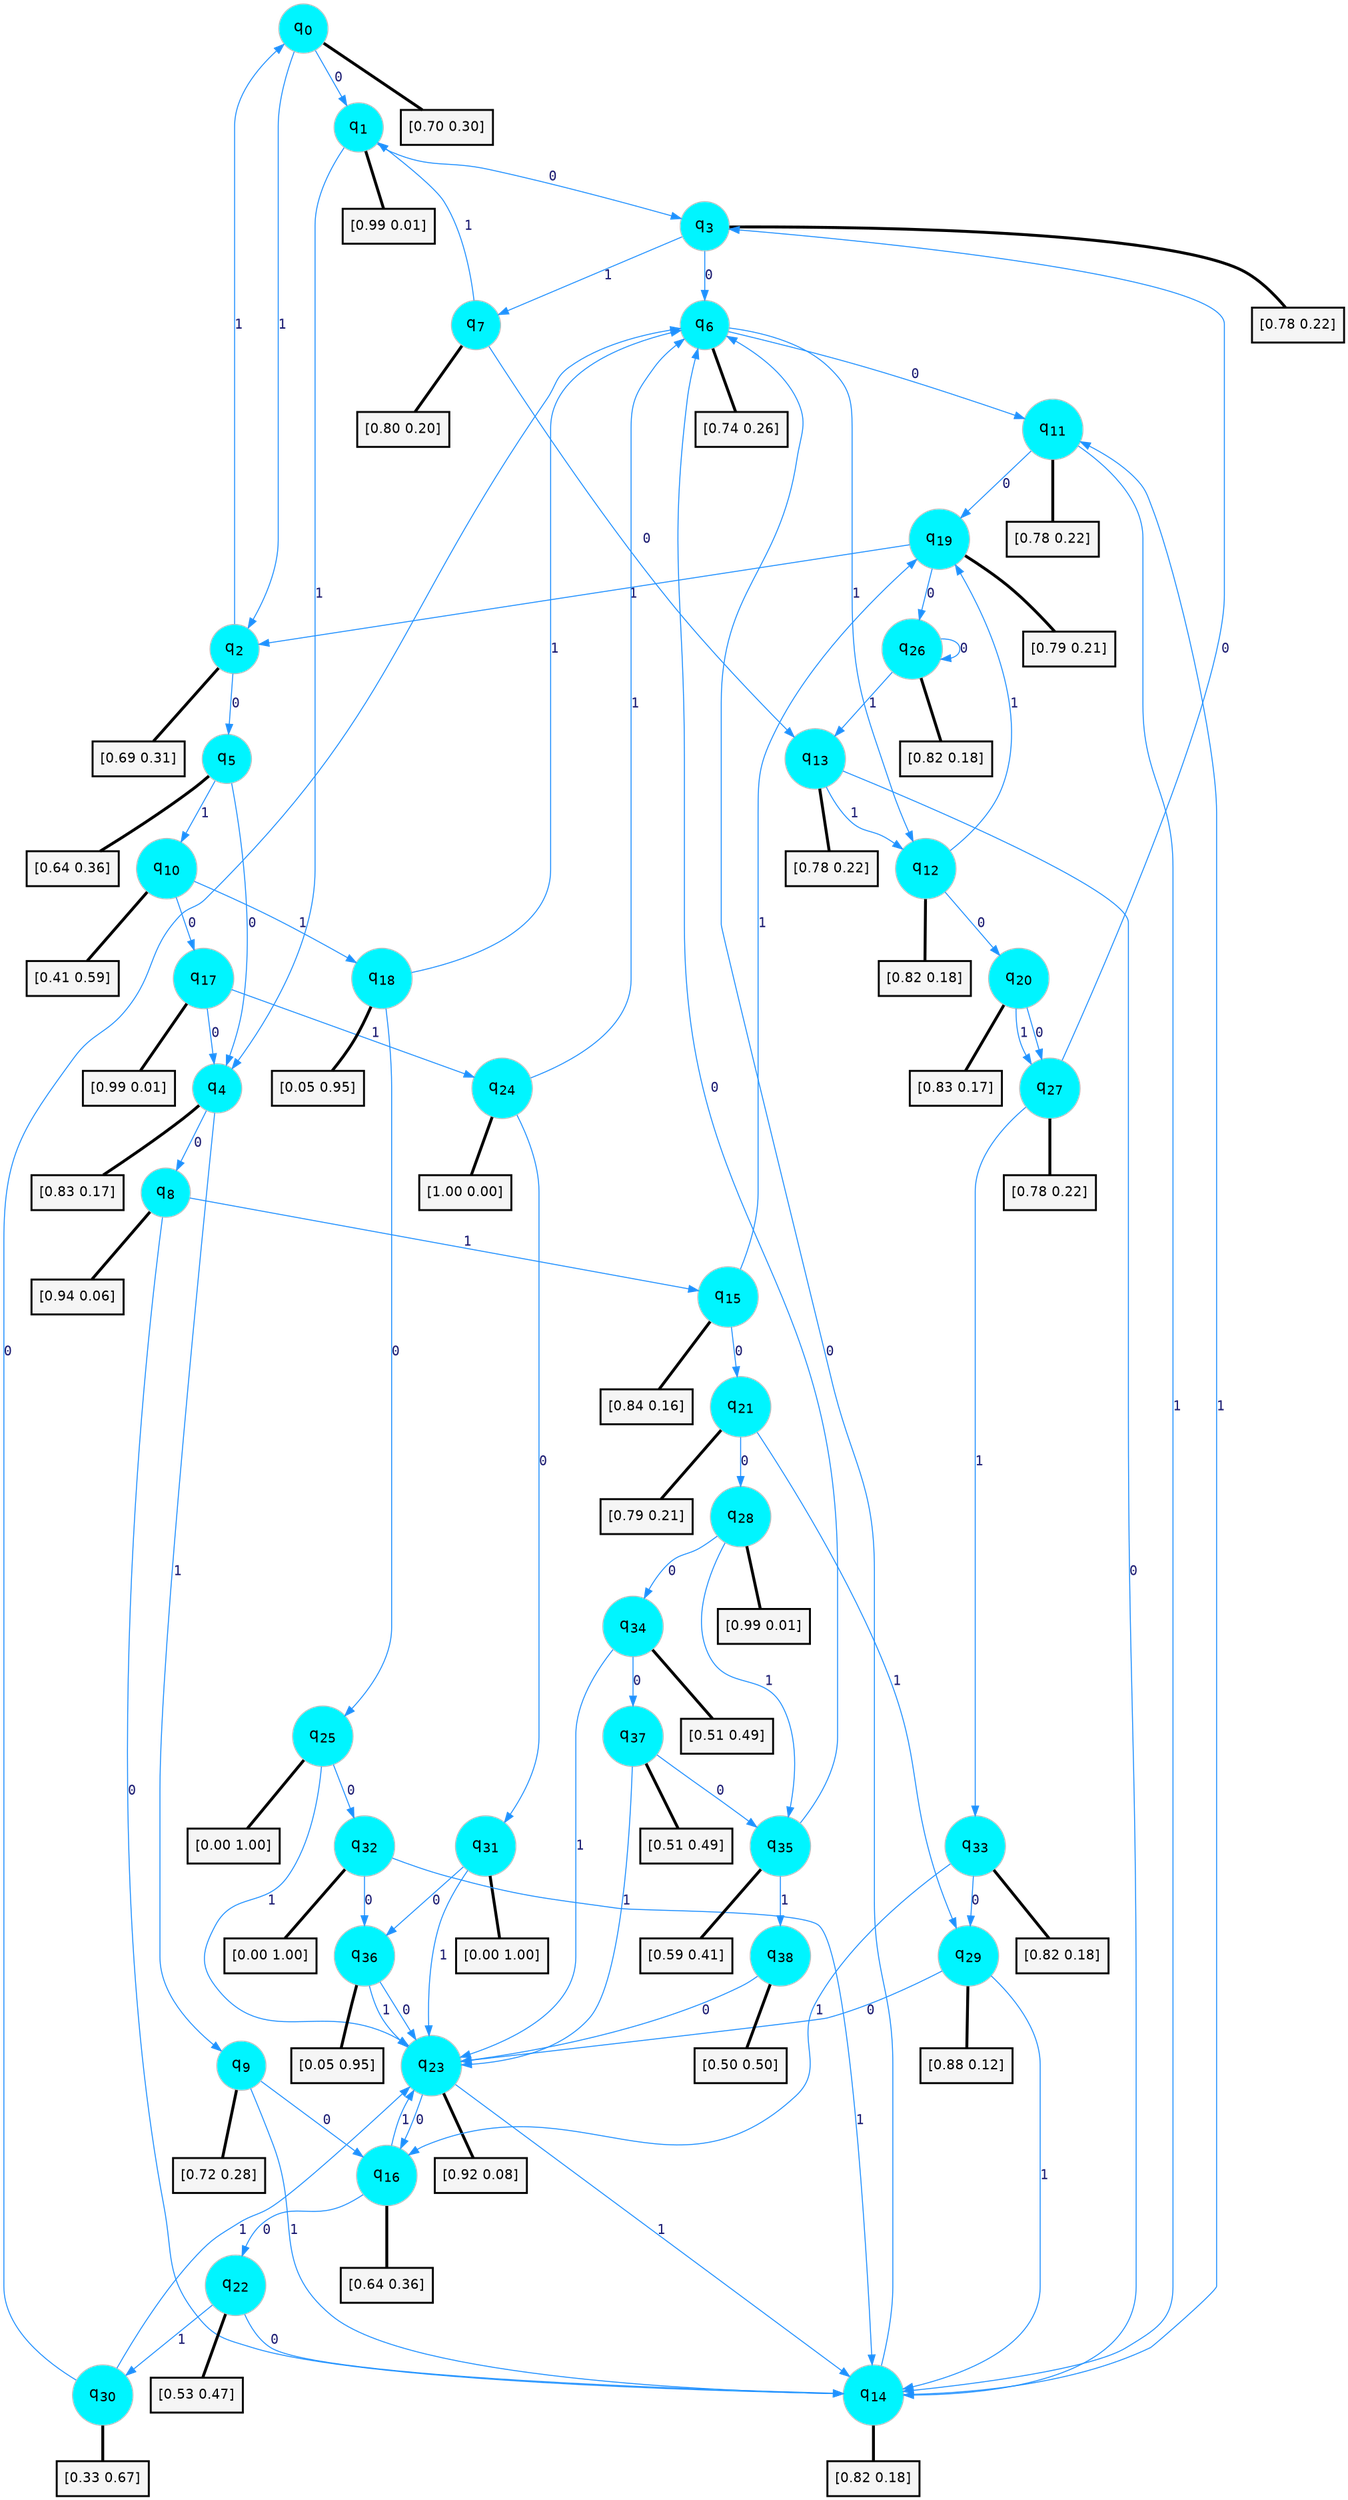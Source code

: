 digraph G {
graph [
bgcolor=transparent, dpi=300, rankdir=TD, size="40,25"];
node [
color=gray, fillcolor=turquoise1, fontcolor=black, fontname=Helvetica, fontsize=16, fontweight=bold, shape=circle, style=filled];
edge [
arrowsize=1, color=dodgerblue1, fontcolor=midnightblue, fontname=courier, fontweight=bold, penwidth=1, style=solid, weight=20];
0[label=<q<SUB>0</SUB>>];
1[label=<q<SUB>1</SUB>>];
2[label=<q<SUB>2</SUB>>];
3[label=<q<SUB>3</SUB>>];
4[label=<q<SUB>4</SUB>>];
5[label=<q<SUB>5</SUB>>];
6[label=<q<SUB>6</SUB>>];
7[label=<q<SUB>7</SUB>>];
8[label=<q<SUB>8</SUB>>];
9[label=<q<SUB>9</SUB>>];
10[label=<q<SUB>10</SUB>>];
11[label=<q<SUB>11</SUB>>];
12[label=<q<SUB>12</SUB>>];
13[label=<q<SUB>13</SUB>>];
14[label=<q<SUB>14</SUB>>];
15[label=<q<SUB>15</SUB>>];
16[label=<q<SUB>16</SUB>>];
17[label=<q<SUB>17</SUB>>];
18[label=<q<SUB>18</SUB>>];
19[label=<q<SUB>19</SUB>>];
20[label=<q<SUB>20</SUB>>];
21[label=<q<SUB>21</SUB>>];
22[label=<q<SUB>22</SUB>>];
23[label=<q<SUB>23</SUB>>];
24[label=<q<SUB>24</SUB>>];
25[label=<q<SUB>25</SUB>>];
26[label=<q<SUB>26</SUB>>];
27[label=<q<SUB>27</SUB>>];
28[label=<q<SUB>28</SUB>>];
29[label=<q<SUB>29</SUB>>];
30[label=<q<SUB>30</SUB>>];
31[label=<q<SUB>31</SUB>>];
32[label=<q<SUB>32</SUB>>];
33[label=<q<SUB>33</SUB>>];
34[label=<q<SUB>34</SUB>>];
35[label=<q<SUB>35</SUB>>];
36[label=<q<SUB>36</SUB>>];
37[label=<q<SUB>37</SUB>>];
38[label=<q<SUB>38</SUB>>];
39[label="[0.70 0.30]", shape=box,fontcolor=black, fontname=Helvetica, fontsize=14, penwidth=2, fillcolor=whitesmoke,color=black];
40[label="[0.99 0.01]", shape=box,fontcolor=black, fontname=Helvetica, fontsize=14, penwidth=2, fillcolor=whitesmoke,color=black];
41[label="[0.69 0.31]", shape=box,fontcolor=black, fontname=Helvetica, fontsize=14, penwidth=2, fillcolor=whitesmoke,color=black];
42[label="[0.78 0.22]", shape=box,fontcolor=black, fontname=Helvetica, fontsize=14, penwidth=2, fillcolor=whitesmoke,color=black];
43[label="[0.83 0.17]", shape=box,fontcolor=black, fontname=Helvetica, fontsize=14, penwidth=2, fillcolor=whitesmoke,color=black];
44[label="[0.64 0.36]", shape=box,fontcolor=black, fontname=Helvetica, fontsize=14, penwidth=2, fillcolor=whitesmoke,color=black];
45[label="[0.74 0.26]", shape=box,fontcolor=black, fontname=Helvetica, fontsize=14, penwidth=2, fillcolor=whitesmoke,color=black];
46[label="[0.80 0.20]", shape=box,fontcolor=black, fontname=Helvetica, fontsize=14, penwidth=2, fillcolor=whitesmoke,color=black];
47[label="[0.94 0.06]", shape=box,fontcolor=black, fontname=Helvetica, fontsize=14, penwidth=2, fillcolor=whitesmoke,color=black];
48[label="[0.72 0.28]", shape=box,fontcolor=black, fontname=Helvetica, fontsize=14, penwidth=2, fillcolor=whitesmoke,color=black];
49[label="[0.41 0.59]", shape=box,fontcolor=black, fontname=Helvetica, fontsize=14, penwidth=2, fillcolor=whitesmoke,color=black];
50[label="[0.78 0.22]", shape=box,fontcolor=black, fontname=Helvetica, fontsize=14, penwidth=2, fillcolor=whitesmoke,color=black];
51[label="[0.82 0.18]", shape=box,fontcolor=black, fontname=Helvetica, fontsize=14, penwidth=2, fillcolor=whitesmoke,color=black];
52[label="[0.78 0.22]", shape=box,fontcolor=black, fontname=Helvetica, fontsize=14, penwidth=2, fillcolor=whitesmoke,color=black];
53[label="[0.82 0.18]", shape=box,fontcolor=black, fontname=Helvetica, fontsize=14, penwidth=2, fillcolor=whitesmoke,color=black];
54[label="[0.84 0.16]", shape=box,fontcolor=black, fontname=Helvetica, fontsize=14, penwidth=2, fillcolor=whitesmoke,color=black];
55[label="[0.64 0.36]", shape=box,fontcolor=black, fontname=Helvetica, fontsize=14, penwidth=2, fillcolor=whitesmoke,color=black];
56[label="[0.99 0.01]", shape=box,fontcolor=black, fontname=Helvetica, fontsize=14, penwidth=2, fillcolor=whitesmoke,color=black];
57[label="[0.05 0.95]", shape=box,fontcolor=black, fontname=Helvetica, fontsize=14, penwidth=2, fillcolor=whitesmoke,color=black];
58[label="[0.79 0.21]", shape=box,fontcolor=black, fontname=Helvetica, fontsize=14, penwidth=2, fillcolor=whitesmoke,color=black];
59[label="[0.83 0.17]", shape=box,fontcolor=black, fontname=Helvetica, fontsize=14, penwidth=2, fillcolor=whitesmoke,color=black];
60[label="[0.79 0.21]", shape=box,fontcolor=black, fontname=Helvetica, fontsize=14, penwidth=2, fillcolor=whitesmoke,color=black];
61[label="[0.53 0.47]", shape=box,fontcolor=black, fontname=Helvetica, fontsize=14, penwidth=2, fillcolor=whitesmoke,color=black];
62[label="[0.92 0.08]", shape=box,fontcolor=black, fontname=Helvetica, fontsize=14, penwidth=2, fillcolor=whitesmoke,color=black];
63[label="[1.00 0.00]", shape=box,fontcolor=black, fontname=Helvetica, fontsize=14, penwidth=2, fillcolor=whitesmoke,color=black];
64[label="[0.00 1.00]", shape=box,fontcolor=black, fontname=Helvetica, fontsize=14, penwidth=2, fillcolor=whitesmoke,color=black];
65[label="[0.82 0.18]", shape=box,fontcolor=black, fontname=Helvetica, fontsize=14, penwidth=2, fillcolor=whitesmoke,color=black];
66[label="[0.78 0.22]", shape=box,fontcolor=black, fontname=Helvetica, fontsize=14, penwidth=2, fillcolor=whitesmoke,color=black];
67[label="[0.99 0.01]", shape=box,fontcolor=black, fontname=Helvetica, fontsize=14, penwidth=2, fillcolor=whitesmoke,color=black];
68[label="[0.88 0.12]", shape=box,fontcolor=black, fontname=Helvetica, fontsize=14, penwidth=2, fillcolor=whitesmoke,color=black];
69[label="[0.33 0.67]", shape=box,fontcolor=black, fontname=Helvetica, fontsize=14, penwidth=2, fillcolor=whitesmoke,color=black];
70[label="[0.00 1.00]", shape=box,fontcolor=black, fontname=Helvetica, fontsize=14, penwidth=2, fillcolor=whitesmoke,color=black];
71[label="[0.00 1.00]", shape=box,fontcolor=black, fontname=Helvetica, fontsize=14, penwidth=2, fillcolor=whitesmoke,color=black];
72[label="[0.82 0.18]", shape=box,fontcolor=black, fontname=Helvetica, fontsize=14, penwidth=2, fillcolor=whitesmoke,color=black];
73[label="[0.51 0.49]", shape=box,fontcolor=black, fontname=Helvetica, fontsize=14, penwidth=2, fillcolor=whitesmoke,color=black];
74[label="[0.59 0.41]", shape=box,fontcolor=black, fontname=Helvetica, fontsize=14, penwidth=2, fillcolor=whitesmoke,color=black];
75[label="[0.05 0.95]", shape=box,fontcolor=black, fontname=Helvetica, fontsize=14, penwidth=2, fillcolor=whitesmoke,color=black];
76[label="[0.51 0.49]", shape=box,fontcolor=black, fontname=Helvetica, fontsize=14, penwidth=2, fillcolor=whitesmoke,color=black];
77[label="[0.50 0.50]", shape=box,fontcolor=black, fontname=Helvetica, fontsize=14, penwidth=2, fillcolor=whitesmoke,color=black];
0->1 [label=0];
0->2 [label=1];
0->39 [arrowhead=none, penwidth=3,color=black];
1->3 [label=0];
1->4 [label=1];
1->40 [arrowhead=none, penwidth=3,color=black];
2->5 [label=0];
2->0 [label=1];
2->41 [arrowhead=none, penwidth=3,color=black];
3->6 [label=0];
3->7 [label=1];
3->42 [arrowhead=none, penwidth=3,color=black];
4->8 [label=0];
4->9 [label=1];
4->43 [arrowhead=none, penwidth=3,color=black];
5->4 [label=0];
5->10 [label=1];
5->44 [arrowhead=none, penwidth=3,color=black];
6->11 [label=0];
6->12 [label=1];
6->45 [arrowhead=none, penwidth=3,color=black];
7->13 [label=0];
7->1 [label=1];
7->46 [arrowhead=none, penwidth=3,color=black];
8->14 [label=0];
8->15 [label=1];
8->47 [arrowhead=none, penwidth=3,color=black];
9->16 [label=0];
9->14 [label=1];
9->48 [arrowhead=none, penwidth=3,color=black];
10->17 [label=0];
10->18 [label=1];
10->49 [arrowhead=none, penwidth=3,color=black];
11->19 [label=0];
11->14 [label=1];
11->50 [arrowhead=none, penwidth=3,color=black];
12->20 [label=0];
12->19 [label=1];
12->51 [arrowhead=none, penwidth=3,color=black];
13->14 [label=0];
13->12 [label=1];
13->52 [arrowhead=none, penwidth=3,color=black];
14->6 [label=0];
14->11 [label=1];
14->53 [arrowhead=none, penwidth=3,color=black];
15->21 [label=0];
15->19 [label=1];
15->54 [arrowhead=none, penwidth=3,color=black];
16->22 [label=0];
16->23 [label=1];
16->55 [arrowhead=none, penwidth=3,color=black];
17->4 [label=0];
17->24 [label=1];
17->56 [arrowhead=none, penwidth=3,color=black];
18->25 [label=0];
18->6 [label=1];
18->57 [arrowhead=none, penwidth=3,color=black];
19->26 [label=0];
19->2 [label=1];
19->58 [arrowhead=none, penwidth=3,color=black];
20->27 [label=0];
20->27 [label=1];
20->59 [arrowhead=none, penwidth=3,color=black];
21->28 [label=0];
21->29 [label=1];
21->60 [arrowhead=none, penwidth=3,color=black];
22->14 [label=0];
22->30 [label=1];
22->61 [arrowhead=none, penwidth=3,color=black];
23->16 [label=0];
23->14 [label=1];
23->62 [arrowhead=none, penwidth=3,color=black];
24->31 [label=0];
24->6 [label=1];
24->63 [arrowhead=none, penwidth=3,color=black];
25->32 [label=0];
25->23 [label=1];
25->64 [arrowhead=none, penwidth=3,color=black];
26->26 [label=0];
26->13 [label=1];
26->65 [arrowhead=none, penwidth=3,color=black];
27->3 [label=0];
27->33 [label=1];
27->66 [arrowhead=none, penwidth=3,color=black];
28->34 [label=0];
28->35 [label=1];
28->67 [arrowhead=none, penwidth=3,color=black];
29->23 [label=0];
29->14 [label=1];
29->68 [arrowhead=none, penwidth=3,color=black];
30->6 [label=0];
30->23 [label=1];
30->69 [arrowhead=none, penwidth=3,color=black];
31->36 [label=0];
31->23 [label=1];
31->70 [arrowhead=none, penwidth=3,color=black];
32->36 [label=0];
32->14 [label=1];
32->71 [arrowhead=none, penwidth=3,color=black];
33->29 [label=0];
33->16 [label=1];
33->72 [arrowhead=none, penwidth=3,color=black];
34->37 [label=0];
34->23 [label=1];
34->73 [arrowhead=none, penwidth=3,color=black];
35->6 [label=0];
35->38 [label=1];
35->74 [arrowhead=none, penwidth=3,color=black];
36->23 [label=0];
36->23 [label=1];
36->75 [arrowhead=none, penwidth=3,color=black];
37->35 [label=0];
37->23 [label=1];
37->76 [arrowhead=none, penwidth=3,color=black];
38->23 [label=0];
38->77 [arrowhead=none, penwidth=3,color=black];
}
